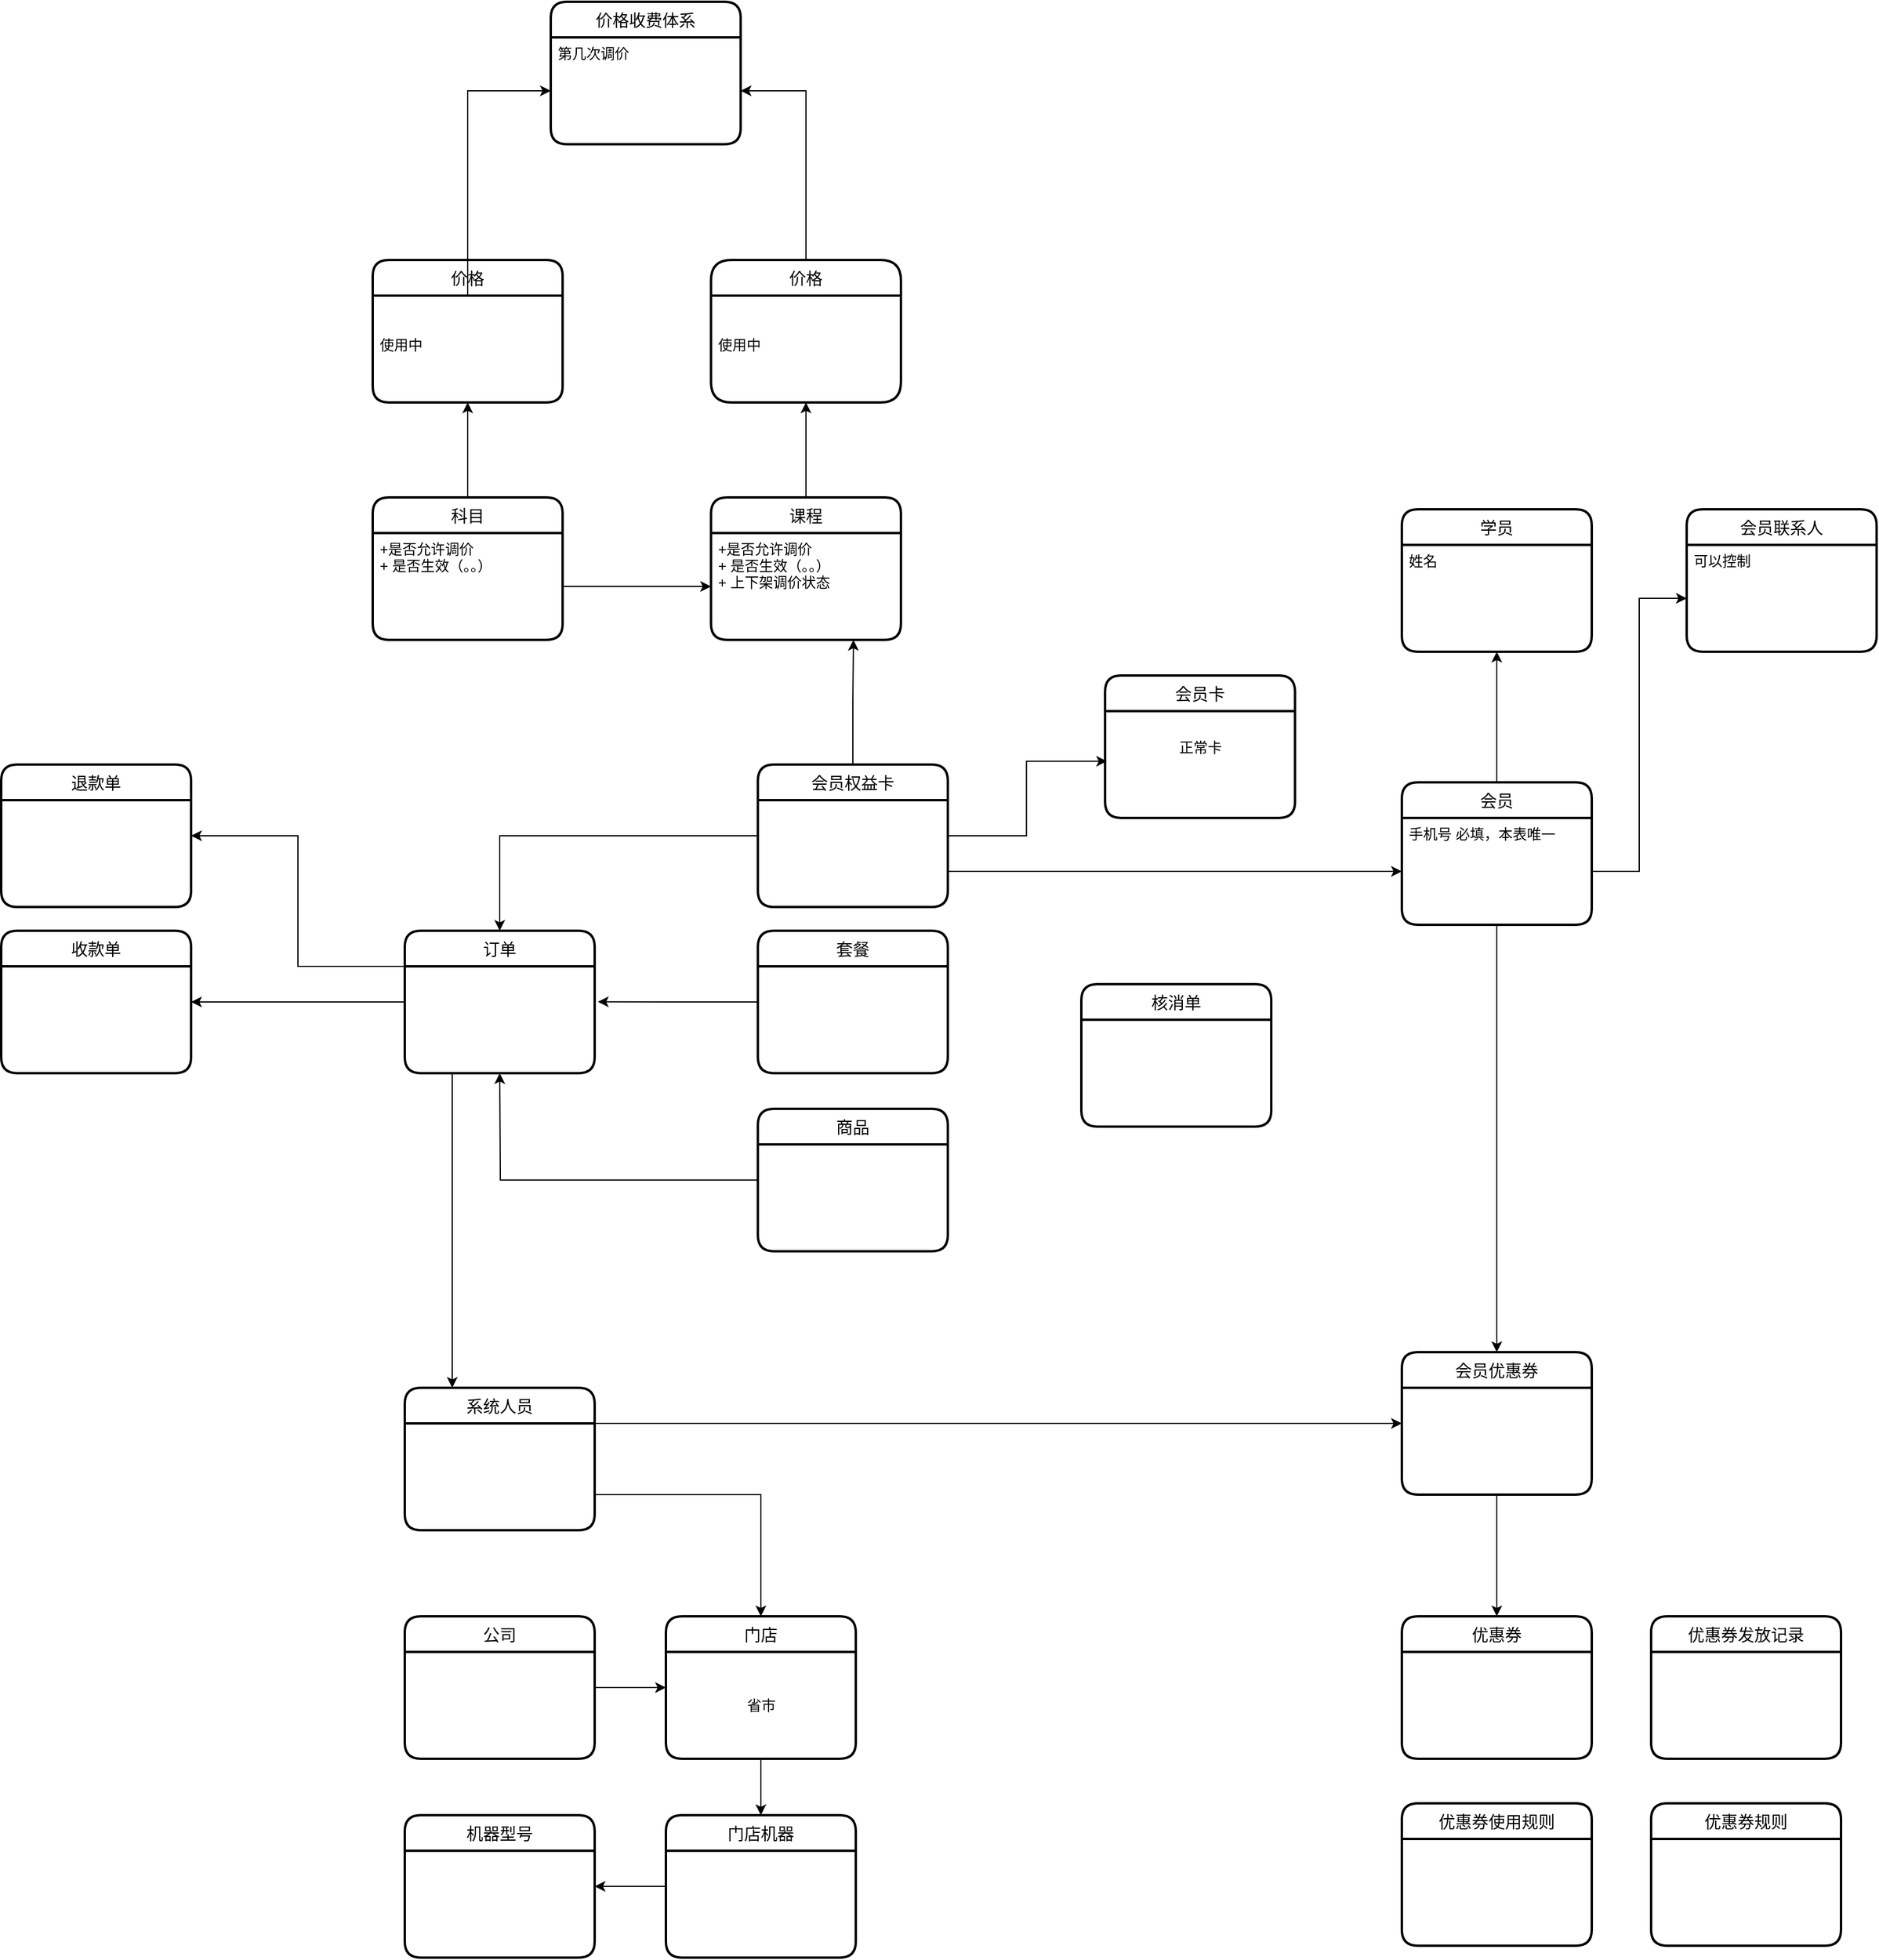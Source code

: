 <mxfile version="14.4.3" type="github">
  <diagram id="R2lEEEUBdFMjLlhIrx00" name="Page-1">
    <mxGraphModel dx="2640" dy="1936" grid="1" gridSize="10" guides="1" tooltips="1" connect="1" arrows="1" fold="1" page="1" pageScale="1" pageWidth="850" pageHeight="1100" math="0" shadow="0" extFonts="Permanent Marker^https://fonts.googleapis.com/css?family=Permanent+Marker">
      <root>
        <mxCell id="0" />
        <mxCell id="1" parent="0" />
        <mxCell id="fdTC0X4Nxif4Oo2Fp6-Q-11" style="edgeStyle=orthogonalEdgeStyle;rounded=0;orthogonalLoop=1;jettySize=auto;html=1;entryX=0.5;entryY=1;entryDx=0;entryDy=0;" parent="1" source="fdTC0X4Nxif4Oo2Fp6-Q-1" target="fdTC0X4Nxif4Oo2Fp6-Q-7" edge="1">
          <mxGeometry relative="1" as="geometry" />
        </mxCell>
        <mxCell id="fdTC0X4Nxif4Oo2Fp6-Q-1" value="科目" style="swimlane;childLayout=stackLayout;horizontal=1;startSize=30;horizontalStack=0;rounded=1;fontSize=14;fontStyle=0;strokeWidth=2;resizeParent=0;resizeLast=1;shadow=0;dashed=0;align=center;" parent="1" vertex="1">
          <mxGeometry x="53" y="190" width="160" height="120" as="geometry" />
        </mxCell>
        <mxCell id="fdTC0X4Nxif4Oo2Fp6-Q-2" value="+是否允许调价&#xa;+ 是否生效（。。）" style="align=left;strokeColor=none;fillColor=none;spacingLeft=4;fontSize=12;verticalAlign=top;resizable=0;rotatable=0;part=1;" parent="fdTC0X4Nxif4Oo2Fp6-Q-1" vertex="1">
          <mxGeometry y="30" width="160" height="90" as="geometry" />
        </mxCell>
        <mxCell id="fdTC0X4Nxif4Oo2Fp6-Q-12" style="edgeStyle=orthogonalEdgeStyle;rounded=0;orthogonalLoop=1;jettySize=auto;html=1;entryX=0.5;entryY=1;entryDx=0;entryDy=0;" parent="1" source="fdTC0X4Nxif4Oo2Fp6-Q-3" target="fdTC0X4Nxif4Oo2Fp6-Q-9" edge="1">
          <mxGeometry relative="1" as="geometry" />
        </mxCell>
        <mxCell id="fdTC0X4Nxif4Oo2Fp6-Q-3" value="课程" style="swimlane;childLayout=stackLayout;horizontal=1;startSize=30;horizontalStack=0;rounded=1;fontSize=14;fontStyle=0;strokeWidth=2;resizeParent=0;resizeLast=1;shadow=0;dashed=0;align=center;" parent="1" vertex="1">
          <mxGeometry x="338" y="190" width="160" height="120" as="geometry" />
        </mxCell>
        <mxCell id="fdTC0X4Nxif4Oo2Fp6-Q-4" value="+是否允许调价&#xa;+ 是否生效（。。）&#xa;+ 上下架调价状态" style="align=left;strokeColor=none;fillColor=none;spacingLeft=4;fontSize=12;verticalAlign=top;resizable=0;rotatable=0;part=1;" parent="fdTC0X4Nxif4Oo2Fp6-Q-3" vertex="1">
          <mxGeometry y="30" width="160" height="90" as="geometry" />
        </mxCell>
        <mxCell id="fdTC0X4Nxif4Oo2Fp6-Q-6" value="价格" style="swimlane;childLayout=stackLayout;horizontal=1;startSize=30;horizontalStack=0;rounded=1;fontSize=14;fontStyle=0;strokeWidth=2;resizeParent=0;resizeLast=1;shadow=0;dashed=0;align=center;" parent="1" vertex="1">
          <mxGeometry x="53" y="-10" width="160" height="120" as="geometry" />
        </mxCell>
        <mxCell id="fdTC0X4Nxif4Oo2Fp6-Q-7" value="&#xa;&#xa;使用中" style="align=left;strokeColor=none;fillColor=none;spacingLeft=4;fontSize=12;verticalAlign=top;resizable=0;rotatable=0;part=1;" parent="fdTC0X4Nxif4Oo2Fp6-Q-6" vertex="1">
          <mxGeometry y="30" width="160" height="90" as="geometry" />
        </mxCell>
        <mxCell id="sZOFtmFcMLwERJHK7uVY-3" style="edgeStyle=orthogonalEdgeStyle;rounded=0;orthogonalLoop=1;jettySize=auto;html=1;entryX=1;entryY=0.5;entryDx=0;entryDy=0;" edge="1" parent="1" source="fdTC0X4Nxif4Oo2Fp6-Q-8" target="fdTC0X4Nxif4Oo2Fp6-Q-14">
          <mxGeometry relative="1" as="geometry" />
        </mxCell>
        <mxCell id="fdTC0X4Nxif4Oo2Fp6-Q-8" value="价格" style="swimlane;childLayout=stackLayout;horizontal=1;startSize=30;horizontalStack=0;rounded=1;fontSize=14;fontStyle=0;strokeWidth=2;resizeParent=0;resizeLast=1;shadow=0;dashed=0;align=center;arcSize=19;" parent="1" vertex="1">
          <mxGeometry x="338" y="-10" width="160" height="120" as="geometry" />
        </mxCell>
        <mxCell id="fdTC0X4Nxif4Oo2Fp6-Q-9" value="&#xa;&#xa;使用中" style="align=left;strokeColor=none;fillColor=none;spacingLeft=4;fontSize=12;verticalAlign=top;resizable=0;rotatable=0;part=1;" parent="fdTC0X4Nxif4Oo2Fp6-Q-8" vertex="1">
          <mxGeometry y="30" width="160" height="90" as="geometry" />
        </mxCell>
        <mxCell id="fdTC0X4Nxif4Oo2Fp6-Q-10" style="edgeStyle=orthogonalEdgeStyle;rounded=0;orthogonalLoop=1;jettySize=auto;html=1;entryX=0;entryY=0.5;entryDx=0;entryDy=0;" parent="1" source="fdTC0X4Nxif4Oo2Fp6-Q-2" target="fdTC0X4Nxif4Oo2Fp6-Q-4" edge="1">
          <mxGeometry relative="1" as="geometry" />
        </mxCell>
        <mxCell id="fdTC0X4Nxif4Oo2Fp6-Q-13" value="价格收费体系" style="swimlane;childLayout=stackLayout;horizontal=1;startSize=30;horizontalStack=0;rounded=1;fontSize=14;fontStyle=0;strokeWidth=2;resizeParent=0;resizeLast=1;shadow=0;dashed=0;align=center;" parent="1" vertex="1">
          <mxGeometry x="203" y="-227.5" width="160" height="120" as="geometry" />
        </mxCell>
        <mxCell id="fdTC0X4Nxif4Oo2Fp6-Q-14" value="第几次调价&#xa;" style="align=left;strokeColor=none;fillColor=none;spacingLeft=4;fontSize=12;verticalAlign=top;resizable=0;rotatable=0;part=1;" parent="fdTC0X4Nxif4Oo2Fp6-Q-13" vertex="1">
          <mxGeometry y="30" width="160" height="90" as="geometry" />
        </mxCell>
        <mxCell id="fdTC0X4Nxif4Oo2Fp6-Q-28" value="会员" style="swimlane;childLayout=stackLayout;horizontal=1;startSize=30;horizontalStack=0;rounded=1;fontSize=14;fontStyle=0;strokeWidth=2;resizeParent=0;resizeLast=1;shadow=0;dashed=0;align=center;" parent="1" vertex="1">
          <mxGeometry x="920" y="430" width="160" height="120" as="geometry" />
        </mxCell>
        <mxCell id="fdTC0X4Nxif4Oo2Fp6-Q-29" value="手机号 必填，本表唯一" style="align=left;strokeColor=none;fillColor=none;spacingLeft=4;fontSize=12;verticalAlign=top;resizable=0;rotatable=0;part=1;" parent="fdTC0X4Nxif4Oo2Fp6-Q-28" vertex="1">
          <mxGeometry y="30" width="160" height="90" as="geometry" />
        </mxCell>
        <mxCell id="fdTC0X4Nxif4Oo2Fp6-Q-30" value="学员" style="swimlane;childLayout=stackLayout;horizontal=1;startSize=30;horizontalStack=0;rounded=1;fontSize=14;fontStyle=0;strokeWidth=2;resizeParent=0;resizeLast=1;shadow=0;dashed=0;align=center;" parent="1" vertex="1">
          <mxGeometry x="920" y="200" width="160" height="120" as="geometry" />
        </mxCell>
        <mxCell id="fdTC0X4Nxif4Oo2Fp6-Q-31" value="姓名" style="align=left;strokeColor=none;fillColor=none;spacingLeft=4;fontSize=12;verticalAlign=top;resizable=0;rotatable=0;part=1;" parent="fdTC0X4Nxif4Oo2Fp6-Q-30" vertex="1">
          <mxGeometry y="30" width="160" height="90" as="geometry" />
        </mxCell>
        <mxCell id="fdTC0X4Nxif4Oo2Fp6-Q-32" value="会员联系人" style="swimlane;childLayout=stackLayout;horizontal=1;startSize=30;horizontalStack=0;rounded=1;fontSize=14;fontStyle=0;strokeWidth=2;resizeParent=0;resizeLast=1;shadow=0;dashed=0;align=center;" parent="1" vertex="1">
          <mxGeometry x="1160" y="200" width="160" height="120" as="geometry" />
        </mxCell>
        <mxCell id="fdTC0X4Nxif4Oo2Fp6-Q-33" value="可以控制" style="align=left;strokeColor=none;fillColor=none;spacingLeft=4;fontSize=12;verticalAlign=top;resizable=0;rotatable=0;part=1;" parent="fdTC0X4Nxif4Oo2Fp6-Q-32" vertex="1">
          <mxGeometry y="30" width="160" height="90" as="geometry" />
        </mxCell>
        <mxCell id="fdTC0X4Nxif4Oo2Fp6-Q-34" style="edgeStyle=orthogonalEdgeStyle;rounded=0;orthogonalLoop=1;jettySize=auto;html=1;entryX=0;entryY=0.5;entryDx=0;entryDy=0;" parent="1" source="fdTC0X4Nxif4Oo2Fp6-Q-29" target="fdTC0X4Nxif4Oo2Fp6-Q-33" edge="1">
          <mxGeometry relative="1" as="geometry" />
        </mxCell>
        <mxCell id="fdTC0X4Nxif4Oo2Fp6-Q-35" style="edgeStyle=orthogonalEdgeStyle;rounded=0;orthogonalLoop=1;jettySize=auto;html=1;exitX=0.5;exitY=0;exitDx=0;exitDy=0;" parent="1" source="fdTC0X4Nxif4Oo2Fp6-Q-28" target="fdTC0X4Nxif4Oo2Fp6-Q-31" edge="1">
          <mxGeometry relative="1" as="geometry">
            <mxPoint x="1000" y="420" as="sourcePoint" />
          </mxGeometry>
        </mxCell>
        <mxCell id="fdTC0X4Nxif4Oo2Fp6-Q-39" style="edgeStyle=orthogonalEdgeStyle;rounded=0;orthogonalLoop=1;jettySize=auto;html=1;entryX=0;entryY=0.5;entryDx=0;entryDy=0;" parent="1" source="fdTC0X4Nxif4Oo2Fp6-Q-36" target="fdTC0X4Nxif4Oo2Fp6-Q-38" edge="1">
          <mxGeometry relative="1" as="geometry" />
        </mxCell>
        <mxCell id="fdTC0X4Nxif4Oo2Fp6-Q-36" value="公司" style="swimlane;childLayout=stackLayout;horizontal=1;startSize=30;horizontalStack=0;rounded=1;fontSize=14;fontStyle=0;strokeWidth=2;resizeParent=0;resizeLast=1;shadow=0;dashed=0;align=center;" parent="1" vertex="1">
          <mxGeometry x="80" y="1132.5" width="160" height="120" as="geometry" />
        </mxCell>
        <mxCell id="fdTC0X4Nxif4Oo2Fp6-Q-42" style="edgeStyle=orthogonalEdgeStyle;rounded=0;orthogonalLoop=1;jettySize=auto;html=1;entryX=1;entryY=0.5;entryDx=0;entryDy=0;exitX=0;exitY=0.5;exitDx=0;exitDy=0;" parent="1" source="sZOFtmFcMLwERJHK7uVY-6" target="fdTC0X4Nxif4Oo2Fp6-Q-40" edge="1">
          <mxGeometry relative="1" as="geometry">
            <mxPoint x="700" y="1192.5" as="sourcePoint" />
          </mxGeometry>
        </mxCell>
        <mxCell id="fdTC0X4Nxif4Oo2Fp6-Q-38" value="门店" style="swimlane;childLayout=stackLayout;horizontal=1;startSize=30;horizontalStack=0;rounded=1;fontSize=14;fontStyle=0;strokeWidth=2;resizeParent=0;resizeLast=1;shadow=0;dashed=0;align=center;" parent="1" vertex="1">
          <mxGeometry x="300" y="1132.5" width="160" height="120" as="geometry" />
        </mxCell>
        <mxCell id="sZOFtmFcMLwERJHK7uVY-5" value="省市" style="text;html=1;align=center;verticalAlign=middle;resizable=0;points=[];autosize=1;" vertex="1" parent="fdTC0X4Nxif4Oo2Fp6-Q-38">
          <mxGeometry y="30" width="160" height="90" as="geometry" />
        </mxCell>
        <mxCell id="fdTC0X4Nxif4Oo2Fp6-Q-40" value="机器型号" style="swimlane;childLayout=stackLayout;horizontal=1;startSize=30;horizontalStack=0;rounded=1;fontSize=14;fontStyle=0;strokeWidth=2;resizeParent=0;resizeLast=1;shadow=0;dashed=0;align=center;" parent="1" vertex="1">
          <mxGeometry x="80" y="1300" width="160" height="120" as="geometry" />
        </mxCell>
        <mxCell id="fdTC0X4Nxif4Oo2Fp6-Q-43" value="会员卡" style="swimlane;childLayout=stackLayout;horizontal=1;startSize=30;horizontalStack=0;rounded=1;fontSize=14;fontStyle=0;strokeWidth=2;resizeParent=0;resizeLast=1;shadow=0;dashed=0;align=center;" parent="1" vertex="1">
          <mxGeometry x="670" y="340" width="160" height="120" as="geometry" />
        </mxCell>
        <mxCell id="sZOFtmFcMLwERJHK7uVY-17" value="正常卡&lt;br&gt;&lt;br&gt;&lt;br&gt;" style="text;html=1;align=center;verticalAlign=middle;resizable=0;points=[];autosize=1;" vertex="1" parent="fdTC0X4Nxif4Oo2Fp6-Q-43">
          <mxGeometry y="30" width="160" height="90" as="geometry" />
        </mxCell>
        <mxCell id="fdTC0X4Nxif4Oo2Fp6-Q-53" style="edgeStyle=orthogonalEdgeStyle;rounded=0;orthogonalLoop=1;jettySize=auto;html=1;entryX=0.5;entryY=1;entryDx=0;entryDy=0;" parent="1" source="fdTC0X4Nxif4Oo2Fp6-Q-45" edge="1">
          <mxGeometry relative="1" as="geometry">
            <mxPoint x="160" y="675" as="targetPoint" />
          </mxGeometry>
        </mxCell>
        <mxCell id="fdTC0X4Nxif4Oo2Fp6-Q-45" value="商品" style="swimlane;childLayout=stackLayout;horizontal=1;startSize=30;horizontalStack=0;rounded=1;fontSize=14;fontStyle=0;strokeWidth=2;resizeParent=0;resizeLast=1;shadow=0;dashed=0;align=center;" parent="1" vertex="1">
          <mxGeometry x="377.5" y="705" width="160" height="120" as="geometry" />
        </mxCell>
        <mxCell id="fdTC0X4Nxif4Oo2Fp6-Q-52" style="edgeStyle=orthogonalEdgeStyle;rounded=0;orthogonalLoop=1;jettySize=auto;html=1;entryX=1.017;entryY=0.332;entryDx=0;entryDy=0;entryPerimeter=0;" parent="1" source="fdTC0X4Nxif4Oo2Fp6-Q-47" edge="1">
          <mxGeometry relative="1" as="geometry">
            <mxPoint x="242.72" y="614.88" as="targetPoint" />
          </mxGeometry>
        </mxCell>
        <mxCell id="fdTC0X4Nxif4Oo2Fp6-Q-47" value="套餐" style="swimlane;childLayout=stackLayout;horizontal=1;startSize=30;horizontalStack=0;rounded=1;fontSize=14;fontStyle=0;strokeWidth=2;resizeParent=0;resizeLast=1;shadow=0;dashed=0;align=center;" parent="1" vertex="1">
          <mxGeometry x="377.5" y="555" width="160" height="120" as="geometry" />
        </mxCell>
        <mxCell id="sZOFtmFcMLwERJHK7uVY-12" style="edgeStyle=orthogonalEdgeStyle;rounded=0;orthogonalLoop=1;jettySize=auto;html=1;exitX=1;exitY=0.75;exitDx=0;exitDy=0;entryX=0.5;entryY=0;entryDx=0;entryDy=0;" edge="1" parent="1" source="sZOFtmFcMLwERJHK7uVY-13" target="fdTC0X4Nxif4Oo2Fp6-Q-38">
          <mxGeometry relative="1" as="geometry" />
        </mxCell>
        <mxCell id="sZOFtmFcMLwERJHK7uVY-14" style="edgeStyle=orthogonalEdgeStyle;rounded=0;orthogonalLoop=1;jettySize=auto;html=1;exitX=0.25;exitY=1;exitDx=0;exitDy=0;entryX=0.25;entryY=0;entryDx=0;entryDy=0;" edge="1" parent="1" source="fdTC0X4Nxif4Oo2Fp6-Q-49" target="sZOFtmFcMLwERJHK7uVY-13">
          <mxGeometry relative="1" as="geometry" />
        </mxCell>
        <mxCell id="sZOFtmFcMLwERJHK7uVY-15" style="edgeStyle=orthogonalEdgeStyle;rounded=0;orthogonalLoop=1;jettySize=auto;html=1;exitX=0;exitY=0.5;exitDx=0;exitDy=0;entryX=1;entryY=0.5;entryDx=0;entryDy=0;" edge="1" parent="1" source="fdTC0X4Nxif4Oo2Fp6-Q-49" target="fdTC0X4Nxif4Oo2Fp6-Q-54">
          <mxGeometry relative="1" as="geometry" />
        </mxCell>
        <mxCell id="sZOFtmFcMLwERJHK7uVY-16" style="edgeStyle=orthogonalEdgeStyle;rounded=0;orthogonalLoop=1;jettySize=auto;html=1;entryX=1;entryY=0.5;entryDx=0;entryDy=0;exitX=0;exitY=0.25;exitDx=0;exitDy=0;" edge="1" parent="1" source="fdTC0X4Nxif4Oo2Fp6-Q-49" target="fdTC0X4Nxif4Oo2Fp6-Q-56">
          <mxGeometry relative="1" as="geometry">
            <mxPoint x="70" y="597.5" as="sourcePoint" />
          </mxGeometry>
        </mxCell>
        <mxCell id="fdTC0X4Nxif4Oo2Fp6-Q-49" value="订单" style="swimlane;childLayout=stackLayout;horizontal=1;startSize=30;horizontalStack=0;rounded=1;fontSize=14;fontStyle=0;strokeWidth=2;resizeParent=0;resizeLast=1;shadow=0;dashed=0;align=center;" parent="1" vertex="1">
          <mxGeometry x="80" y="555" width="160" height="120" as="geometry" />
        </mxCell>
        <mxCell id="fdTC0X4Nxif4Oo2Fp6-Q-51" style="edgeStyle=orthogonalEdgeStyle;rounded=0;orthogonalLoop=1;jettySize=auto;html=1;entryX=0.5;entryY=0;entryDx=0;entryDy=0;exitX=0;exitY=0.5;exitDx=0;exitDy=0;" parent="1" target="fdTC0X4Nxif4Oo2Fp6-Q-49" edge="1" source="fdTC0X4Nxif4Oo2Fp6-Q-64">
          <mxGeometry relative="1" as="geometry">
            <mxPoint x="377.5" y="485" as="sourcePoint" />
          </mxGeometry>
        </mxCell>
        <mxCell id="fdTC0X4Nxif4Oo2Fp6-Q-54" value="收款单" style="swimlane;childLayout=stackLayout;horizontal=1;startSize=30;horizontalStack=0;rounded=1;fontSize=14;fontStyle=0;strokeWidth=2;resizeParent=0;resizeLast=1;shadow=0;dashed=0;align=center;" parent="1" vertex="1">
          <mxGeometry x="-260" y="555" width="160" height="120" as="geometry" />
        </mxCell>
        <mxCell id="fdTC0X4Nxif4Oo2Fp6-Q-56" value="退款单" style="swimlane;childLayout=stackLayout;horizontal=1;startSize=30;horizontalStack=0;rounded=1;fontSize=14;fontStyle=0;strokeWidth=2;resizeParent=0;resizeLast=1;shadow=0;dashed=0;align=center;" parent="1" vertex="1">
          <mxGeometry x="-260" y="415" width="160" height="120" as="geometry" />
        </mxCell>
        <mxCell id="fdTC0X4Nxif4Oo2Fp6-Q-58" value="核消单" style="swimlane;childLayout=stackLayout;horizontal=1;startSize=30;horizontalStack=0;rounded=1;fontSize=14;fontStyle=0;strokeWidth=2;resizeParent=0;resizeLast=1;shadow=0;dashed=0;align=center;" parent="1" vertex="1">
          <mxGeometry x="650" y="600" width="160" height="120" as="geometry" />
        </mxCell>
        <mxCell id="fdTC0X4Nxif4Oo2Fp6-Q-60" value="优惠券" style="swimlane;childLayout=stackLayout;horizontal=1;startSize=30;horizontalStack=0;rounded=1;fontSize=14;fontStyle=0;strokeWidth=2;resizeParent=0;resizeLast=1;shadow=0;dashed=0;align=center;" parent="1" vertex="1">
          <mxGeometry x="920" y="1132.5" width="160" height="120" as="geometry" />
        </mxCell>
        <mxCell id="fdTC0X4Nxif4Oo2Fp6-Q-61" value="优惠券规则" style="swimlane;childLayout=stackLayout;horizontal=1;startSize=30;horizontalStack=0;rounded=1;fontSize=14;fontStyle=0;strokeWidth=2;resizeParent=0;resizeLast=1;shadow=0;dashed=0;align=center;" parent="1" vertex="1">
          <mxGeometry x="1130" y="1290" width="160" height="120" as="geometry" />
        </mxCell>
        <mxCell id="fdTC0X4Nxif4Oo2Fp6-Q-62" value="优惠券使用规则" style="swimlane;childLayout=stackLayout;horizontal=1;startSize=30;horizontalStack=0;rounded=1;fontSize=14;fontStyle=0;strokeWidth=2;resizeParent=0;resizeLast=1;shadow=0;dashed=0;align=center;" parent="1" vertex="1">
          <mxGeometry x="920" y="1290" width="160" height="120" as="geometry" />
        </mxCell>
        <mxCell id="fdTC0X4Nxif4Oo2Fp6-Q-63" value="优惠券发放记录" style="swimlane;childLayout=stackLayout;horizontal=1;startSize=30;horizontalStack=0;rounded=1;fontSize=14;fontStyle=0;strokeWidth=2;resizeParent=0;resizeLast=1;shadow=0;dashed=0;align=center;" parent="1" vertex="1">
          <mxGeometry x="1130" y="1132.5" width="160" height="120" as="geometry" />
        </mxCell>
        <mxCell id="sZOFtmFcMLwERJHK7uVY-19" style="edgeStyle=orthogonalEdgeStyle;rounded=0;orthogonalLoop=1;jettySize=auto;html=1;exitX=1;exitY=0.75;exitDx=0;exitDy=0;entryX=0;entryY=0.5;entryDx=0;entryDy=0;" edge="1" parent="1" source="fdTC0X4Nxif4Oo2Fp6-Q-64" target="fdTC0X4Nxif4Oo2Fp6-Q-29">
          <mxGeometry relative="1" as="geometry" />
        </mxCell>
        <mxCell id="sZOFtmFcMLwERJHK7uVY-20" style="edgeStyle=orthogonalEdgeStyle;rounded=0;orthogonalLoop=1;jettySize=auto;html=1;exitX=1;exitY=0.5;exitDx=0;exitDy=0;entryX=0.01;entryY=0.469;entryDx=0;entryDy=0;entryPerimeter=0;" edge="1" parent="1" source="fdTC0X4Nxif4Oo2Fp6-Q-64" target="sZOFtmFcMLwERJHK7uVY-17">
          <mxGeometry relative="1" as="geometry" />
        </mxCell>
        <mxCell id="sZOFtmFcMLwERJHK7uVY-21" style="edgeStyle=orthogonalEdgeStyle;rounded=0;orthogonalLoop=1;jettySize=auto;html=1;exitX=0.5;exitY=0;exitDx=0;exitDy=0;entryX=0.75;entryY=1;entryDx=0;entryDy=0;" edge="1" parent="1" source="fdTC0X4Nxif4Oo2Fp6-Q-64" target="fdTC0X4Nxif4Oo2Fp6-Q-4">
          <mxGeometry relative="1" as="geometry">
            <mxPoint x="458" y="238" as="targetPoint" />
          </mxGeometry>
        </mxCell>
        <mxCell id="fdTC0X4Nxif4Oo2Fp6-Q-64" value="会员权益卡" style="swimlane;childLayout=stackLayout;horizontal=1;startSize=30;horizontalStack=0;rounded=1;fontSize=14;fontStyle=0;strokeWidth=2;resizeParent=0;resizeLast=1;shadow=0;dashed=0;align=center;" parent="1" vertex="1">
          <mxGeometry x="377.5" y="415" width="160" height="120" as="geometry" />
        </mxCell>
        <mxCell id="sZOFtmFcMLwERJHK7uVY-1" style="edgeStyle=orthogonalEdgeStyle;rounded=0;orthogonalLoop=1;jettySize=auto;html=1;entryX=0;entryY=0.5;entryDx=0;entryDy=0;" edge="1" parent="1" source="fdTC0X4Nxif4Oo2Fp6-Q-7" target="fdTC0X4Nxif4Oo2Fp6-Q-14">
          <mxGeometry relative="1" as="geometry" />
        </mxCell>
        <mxCell id="sZOFtmFcMLwERJHK7uVY-6" value="门店机器" style="swimlane;childLayout=stackLayout;horizontal=1;startSize=30;horizontalStack=0;rounded=1;fontSize=14;fontStyle=0;strokeWidth=2;resizeParent=0;resizeLast=1;shadow=0;dashed=0;align=center;" vertex="1" parent="1">
          <mxGeometry x="300" y="1300" width="160" height="120" as="geometry" />
        </mxCell>
        <mxCell id="sZOFtmFcMLwERJHK7uVY-8" style="edgeStyle=orthogonalEdgeStyle;rounded=0;orthogonalLoop=1;jettySize=auto;html=1;entryX=0.5;entryY=0;entryDx=0;entryDy=0;" edge="1" parent="1" source="fdTC0X4Nxif4Oo2Fp6-Q-38" target="sZOFtmFcMLwERJHK7uVY-6">
          <mxGeometry relative="1" as="geometry">
            <mxPoint x="530" y="1192.5" as="sourcePoint" />
            <mxPoint x="810" y="1192.5" as="targetPoint" />
          </mxGeometry>
        </mxCell>
        <mxCell id="sZOFtmFcMLwERJHK7uVY-25" style="edgeStyle=orthogonalEdgeStyle;rounded=0;orthogonalLoop=1;jettySize=auto;html=1;exitX=1;exitY=0.25;exitDx=0;exitDy=0;entryX=0;entryY=0.5;entryDx=0;entryDy=0;" edge="1" parent="1" source="sZOFtmFcMLwERJHK7uVY-13" target="sZOFtmFcMLwERJHK7uVY-22">
          <mxGeometry relative="1" as="geometry" />
        </mxCell>
        <mxCell id="sZOFtmFcMLwERJHK7uVY-13" value="系统人员" style="swimlane;childLayout=stackLayout;horizontal=1;startSize=30;horizontalStack=0;rounded=1;fontSize=14;fontStyle=0;strokeWidth=2;resizeParent=0;resizeLast=1;shadow=0;dashed=0;align=center;" vertex="1" parent="1">
          <mxGeometry x="80" y="940" width="160" height="120" as="geometry" />
        </mxCell>
        <mxCell id="sZOFtmFcMLwERJHK7uVY-24" style="edgeStyle=orthogonalEdgeStyle;rounded=0;orthogonalLoop=1;jettySize=auto;html=1;exitX=0.5;exitY=1;exitDx=0;exitDy=0;" edge="1" parent="1" source="sZOFtmFcMLwERJHK7uVY-22" target="fdTC0X4Nxif4Oo2Fp6-Q-60">
          <mxGeometry relative="1" as="geometry" />
        </mxCell>
        <mxCell id="sZOFtmFcMLwERJHK7uVY-22" value="会员优惠券" style="swimlane;childLayout=stackLayout;horizontal=1;startSize=30;horizontalStack=0;rounded=1;fontSize=14;fontStyle=0;strokeWidth=2;resizeParent=0;resizeLast=1;shadow=0;dashed=0;align=center;" vertex="1" parent="1">
          <mxGeometry x="920" y="910" width="160" height="120" as="geometry" />
        </mxCell>
        <mxCell id="sZOFtmFcMLwERJHK7uVY-23" style="edgeStyle=orthogonalEdgeStyle;rounded=0;orthogonalLoop=1;jettySize=auto;html=1;" edge="1" parent="1" source="fdTC0X4Nxif4Oo2Fp6-Q-29" target="sZOFtmFcMLwERJHK7uVY-22">
          <mxGeometry relative="1" as="geometry" />
        </mxCell>
      </root>
    </mxGraphModel>
  </diagram>
</mxfile>
